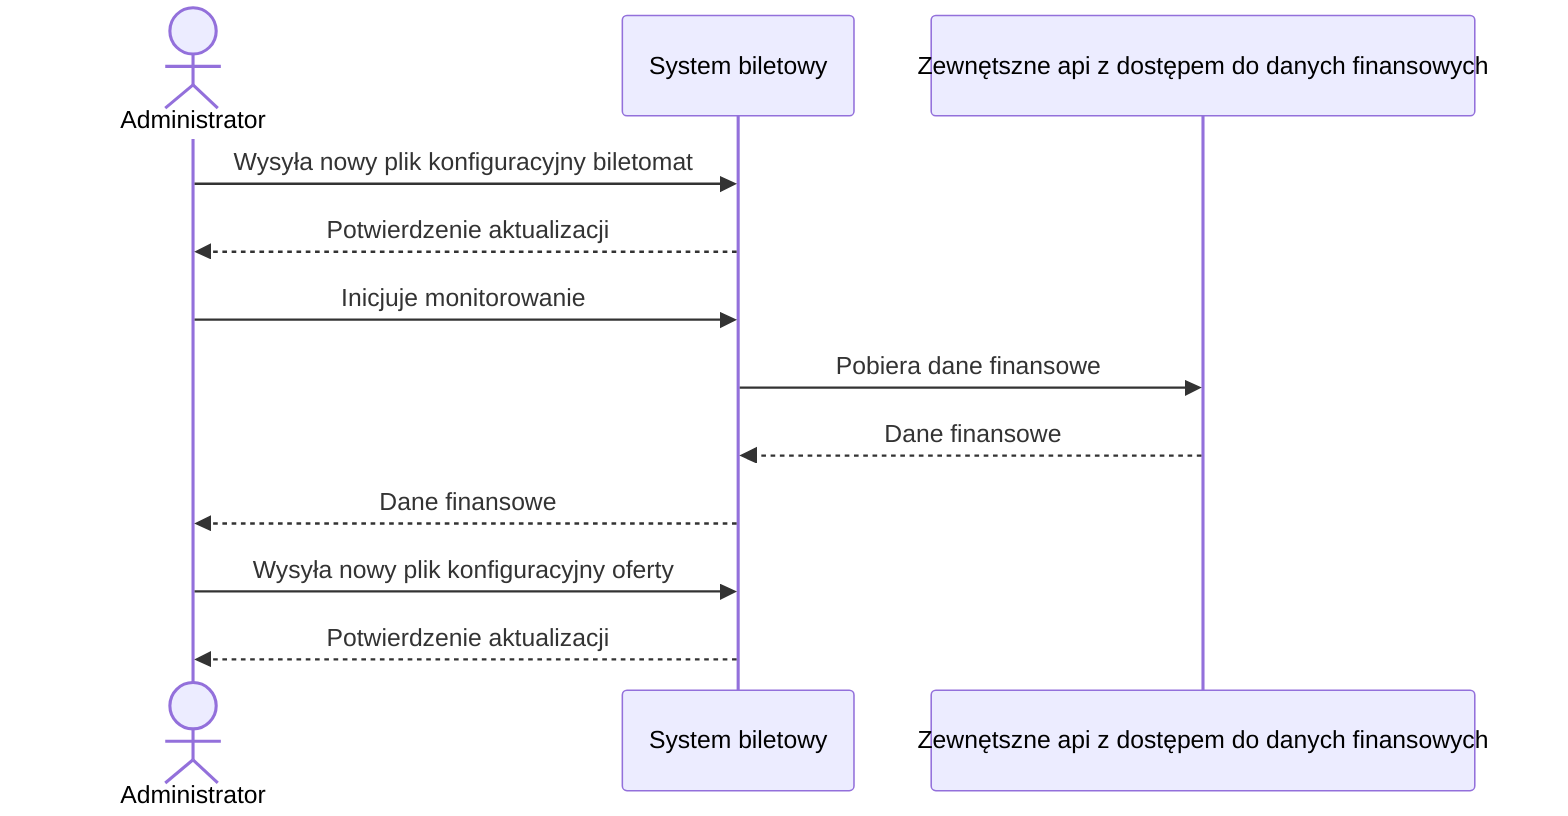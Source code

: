sequenceDiagram
    actor Administrator
    Administrator->>System biletowy: Wysyła nowy plik konfiguracyjny biletomat
    System biletowy-->>Administrator: Potwierdzenie aktualizacji

    Administrator->>System biletowy: Inicjuje monitorowanie

    System biletowy ->> Zewnętszne api z dostępem do danych finansowych: Pobiera dane finansowe
    Zewnętszne api z dostępem do danych finansowych -->>System biletowy: Dane finansowe
    System biletowy-->>Administrator: Dane finansowe

    Administrator->>System biletowy: Wysyła nowy plik konfiguracyjny oferty
    System biletowy-->>Administrator: Potwierdzenie aktualizacji
